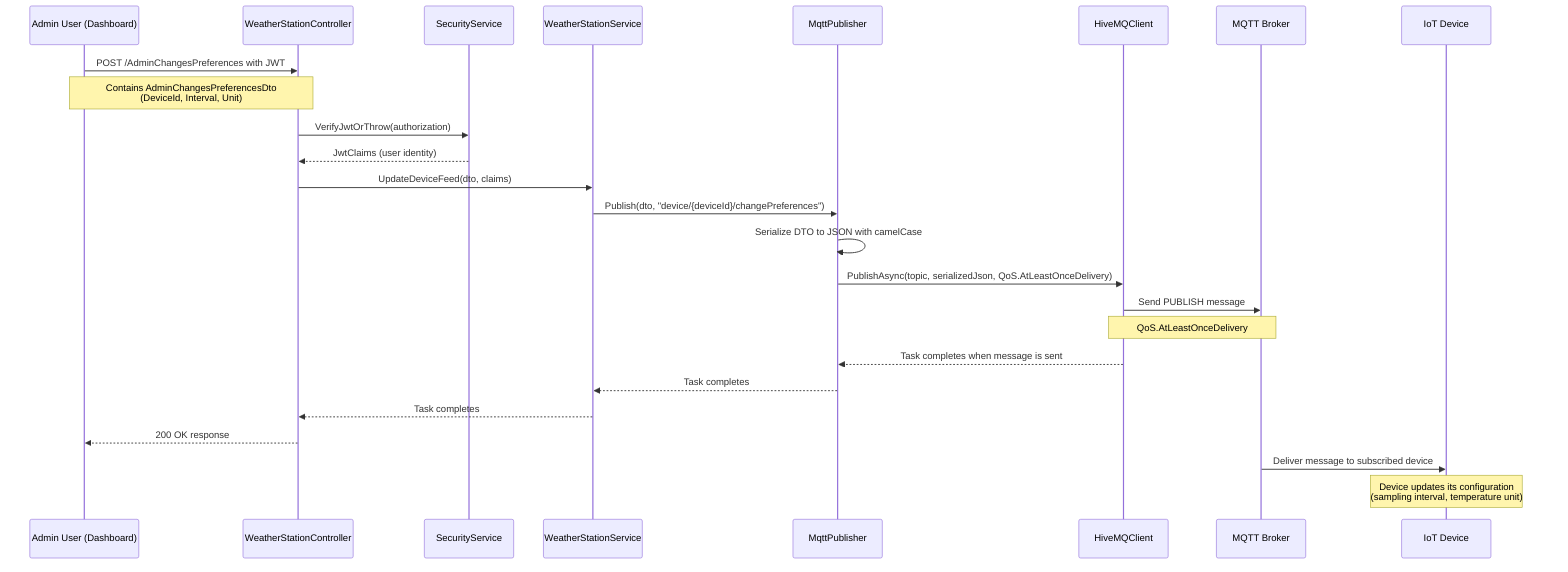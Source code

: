 sequenceDiagram
    participant Admin as Admin User (Dashboard)
    participant RestCtrl as WeatherStationController
    participant Security as SecurityService
    participant Service as WeatherStationService
    participant Publisher as MqttPublisher
    participant Client as HiveMQClient
    participant MQTT as MQTT Broker
    participant IoTDevice as IoT Device

    %% Admin initiates device preference change
    Admin->>RestCtrl: POST /AdminChangesPreferences with JWT
    Note over Admin, RestCtrl: Contains AdminChangesPreferencesDto<br>(DeviceId, Interval, Unit)
    
    %% Authentication and authorization
    RestCtrl->>Security: VerifyJwtOrThrow(authorization)
    Security-->>RestCtrl: JwtClaims (user identity)
    
    %% Service call
    RestCtrl->>Service: UpdateDeviceFeed(dto, claims)
    
    %% MQTT publishing
    Service->>Publisher: Publish(dto, "device/{deviceId}/changePreferences")
    Publisher->>Publisher: Serialize DTO to JSON with camelCase
    Publisher->>Client: PublishAsync(topic, serializedJson, QoS.AtLeastOnceDelivery)
    
    %% Internal MQTT client processing
    Client->>MQTT: Send PUBLISH message
    Note over Client, MQTT: QoS.AtLeastOnceDelivery
    
    %% Task completion
    Client-->>Publisher: Task completes when message is sent
    Publisher-->>Service: Task completes
    Service-->>RestCtrl: Task completes
    RestCtrl-->>Admin: 200 OK response
    

    %% Delivery to device
    MQTT->>IoTDevice: Deliver message to subscribed device
    Note over IoTDevice: Device updates its configuration<br>(sampling interval, temperature unit)